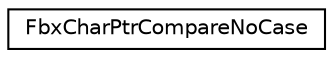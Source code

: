 digraph "クラス階層図"
{
  edge [fontname="Helvetica",fontsize="10",labelfontname="Helvetica",labelfontsize="10"];
  node [fontname="Helvetica",fontsize="10",shape=record];
  rankdir="LR";
  Node0 [label="FbxCharPtrCompareNoCase",height=0.2,width=0.4,color="black", fillcolor="white", style="filled",URL="$struct_fbx_char_ptr_compare_no_case.html",tooltip="Functor to compare \"C\" strings without case sensitivity "];
}
